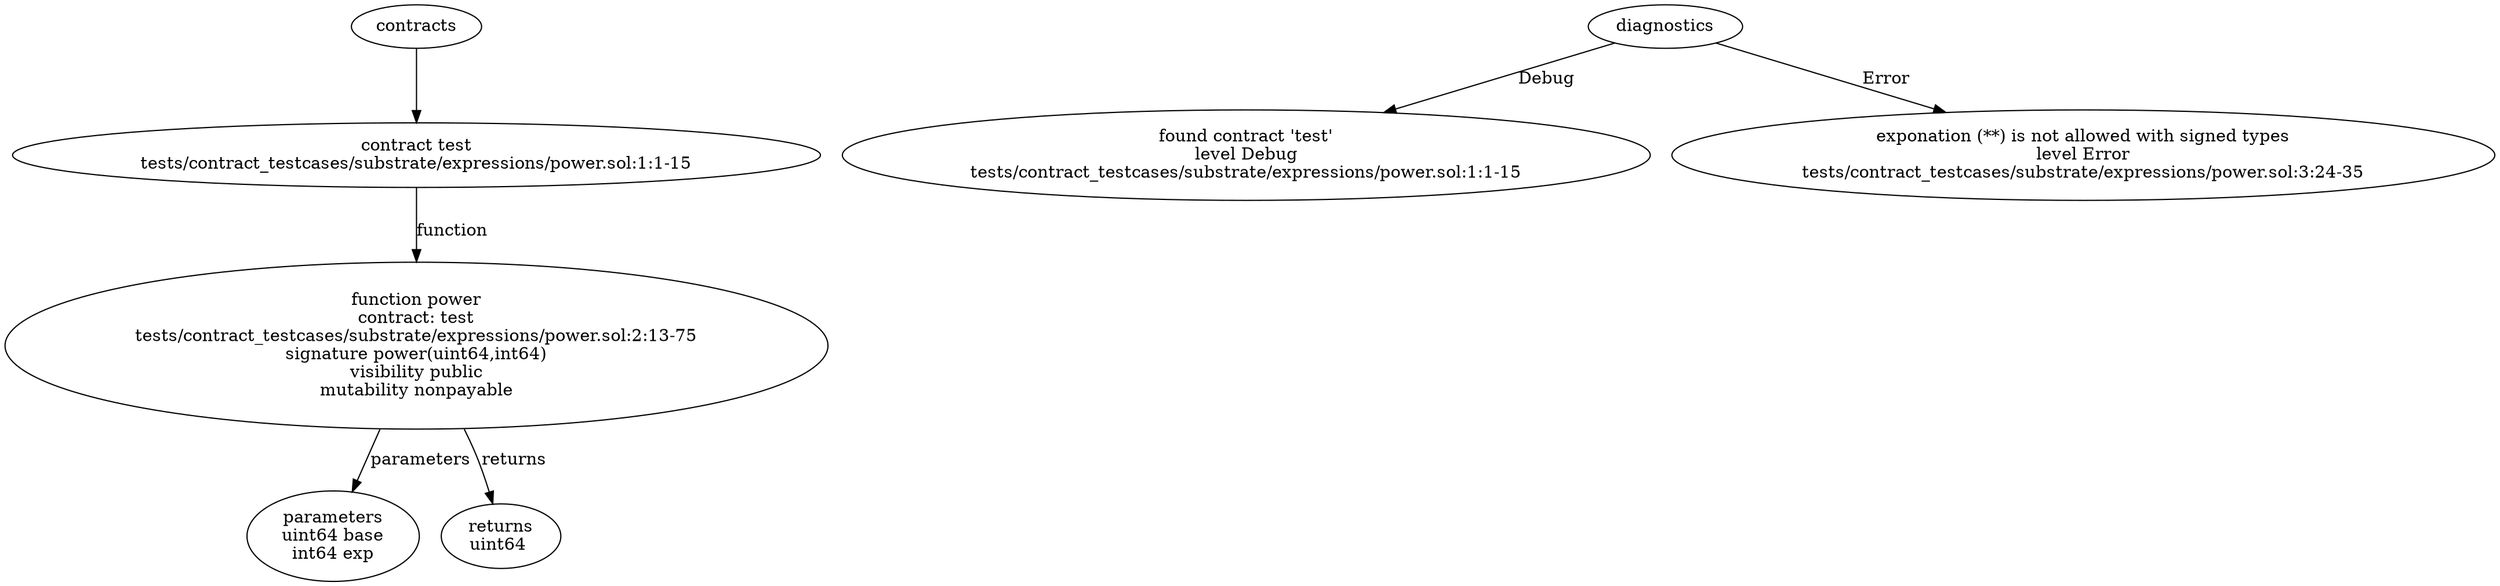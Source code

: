 strict digraph "tests/contract_testcases/substrate/expressions/power.sol" {
	contract [label="contract test\ntests/contract_testcases/substrate/expressions/power.sol:1:1-15"]
	power [label="function power\ncontract: test\ntests/contract_testcases/substrate/expressions/power.sol:2:13-75\nsignature power(uint64,int64)\nvisibility public\nmutability nonpayable"]
	parameters [label="parameters\nuint64 base\nint64 exp"]
	returns [label="returns\nuint64 "]
	diagnostic [label="found contract 'test'\nlevel Debug\ntests/contract_testcases/substrate/expressions/power.sol:1:1-15"]
	diagnostic_7 [label="exponation (**) is not allowed with signed types\nlevel Error\ntests/contract_testcases/substrate/expressions/power.sol:3:24-35"]
	contracts -> contract
	contract -> power [label="function"]
	power -> parameters [label="parameters"]
	power -> returns [label="returns"]
	diagnostics -> diagnostic [label="Debug"]
	diagnostics -> diagnostic_7 [label="Error"]
}
